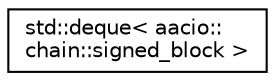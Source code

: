 digraph "Graphical Class Hierarchy"
{
  edge [fontname="Helvetica",fontsize="10",labelfontname="Helvetica",labelfontsize="10"];
  node [fontname="Helvetica",fontsize="10",shape=record];
  rankdir="LR";
  Node0 [label="std::deque\< aacio::\lchain::signed_block \>",height=0.2,width=0.4,color="black", fillcolor="white", style="filled",URL="$classstd_1_1deque.html"];
}
